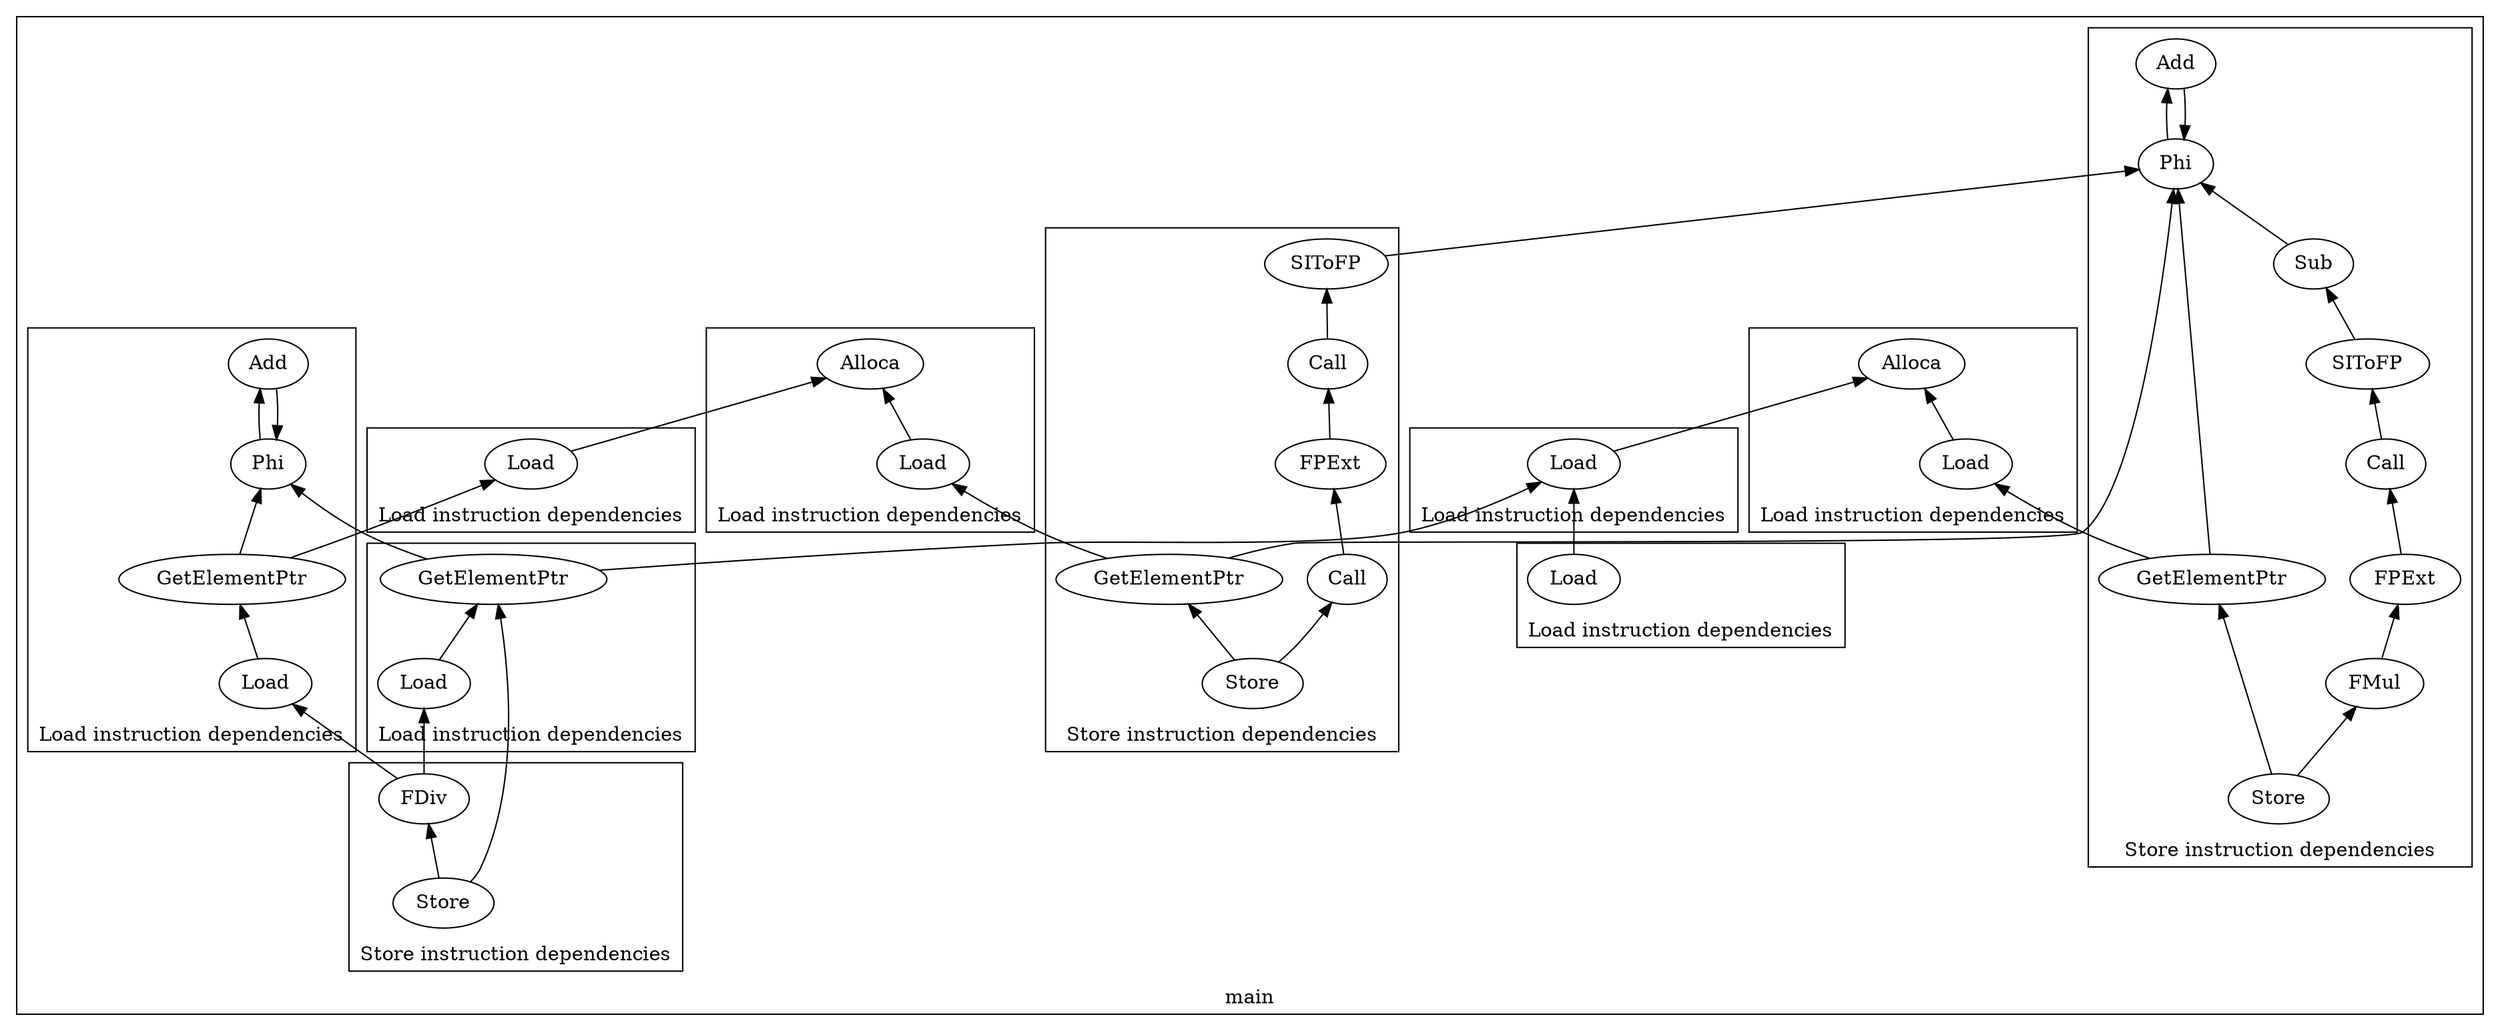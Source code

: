 strict digraph {
rankdir=BT
subgraph {
subgraph {
main_21 [label="Load" comment="  %0 = load ptr, ptr %dvec1, align 8, !dbg !62, !tbaa !63"]
main_21 -> {
main_0
}
main_0 [label="Alloca" comment="  %dvec1 = alloca ptr, align 8"]
main_0 -> {
}
cluster=true
label="Load instruction dependencies"
}
subgraph {
main_24 [label="Store" comment="  store double %mul, ptr %arrayidx, align 8, !dbg !67, !tbaa !68"]
main_24 -> {
main_20
main_23
}
main_20 [label="FMul" comment="  %mul = fmul double %conv5, 0x3FF000001AD7F29B, !dbg !61"]
main_20 -> {
main_19
}
main_19 [label="FPExt" comment="  %conv5 = fpext float %call4 to double, !dbg !60"]
main_19 -> {
main_18
}
main_18 [label="Call" comment="  %call4 = call float @cosf(float noundef %conv) #6, !dbg !60"]
main_18 -> {
main_17
}
main_17 [label="SIToFP" comment="  %conv = sitofp i64 %sub to float, !dbg !59"]
main_17 -> {
main_16
}
main_16 [label="Sub" comment="  %sub = sub nuw nsw i64 2048, %i.018, !dbg !56"]
main_16 -> {
main_14
}
main_14 [label="Phi" comment="  %i.018 = phi i64 [ 0, %entry ], [ %inc, %for.body ]"]
main_14 -> {
main_33
}
main_33 [label="Add" comment="  %inc = add nuw nsw i64 %i.018, 1, !dbg !75"]
main_33 -> {
main_14
}
main_14 [label="Phi" comment="  %i.018 = phi i64 [ 0, %entry ], [ %inc, %for.body ]"]
main_14 -> {
// Cycle
}
main_23 [label="GetElementPtr" comment="  %arrayidx = getelementptr inbounds double, ptr %0, i64 %i.018, !dbg !62"]
main_23 -> {
main_21
main_14
}
main_21 [label="Load" comment="  %0 = load ptr, ptr %dvec1, align 8, !dbg !62, !tbaa !63"]
main_21 -> {
main_0
}
main_0 [label="Alloca" comment="  %dvec1 = alloca ptr, align 8"]
main_0 -> {
}
main_14 [label="Phi" comment="  %i.018 = phi i64 [ 0, %entry ], [ %inc, %for.body ]"]
main_14 -> {
// Cycle
}
cluster=true
label="Store instruction dependencies"
}
subgraph {
main_29 [label="Load" comment="  %2 = load ptr, ptr %dvec2, align 8, !dbg !73, !tbaa !63"]
main_29 -> {
main_1
}
main_1 [label="Alloca" comment="  %dvec2 = alloca ptr, align 8"]
main_1 -> {
}
cluster=true
label="Load instruction dependencies"
}
subgraph {
main_32 [label="Store" comment="  store double %1, ptr %arrayidx10, align 8, !dbg !74, !tbaa !68"]
main_32 -> {
main_28
main_31
}
main_28 [label="Call" comment="  %1 = call double @llvm.fmuladd.f64(double %conv8, double 1.000000e-10, double 1.000000e+00), !dbg !72"]
main_28 -> {
main_27
}
main_27 [label="FPExt" comment="  %conv8 = fpext float %call7 to double, !dbg !71"]
main_27 -> {
main_26
}
main_26 [label="Call" comment="  %call7 = call float @sinf(float noundef %conv6) #6, !dbg !71"]
main_26 -> {
main_25
}
main_25 [label="SIToFP" comment="  %conv6 = sitofp i64 %i.018 to float, !dbg !70"]
main_25 -> {
main_14
}
main_14 [label="Phi" comment="  %i.018 = phi i64 [ 0, %entry ], [ %inc, %for.body ]"]
main_14 -> {
main_33
}
main_33 [label="Add" comment="  %inc = add nuw nsw i64 %i.018, 1, !dbg !75"]
main_33 -> {
main_14
}
main_14 [label="Phi" comment="  %i.018 = phi i64 [ 0, %entry ], [ %inc, %for.body ]"]
main_14 -> {
// Cycle
}
main_31 [label="GetElementPtr" comment="  %arrayidx10 = getelementptr inbounds double, ptr %2, i64 %i.018, !dbg !73"]
main_31 -> {
main_29
main_14
}
main_29 [label="Load" comment="  %2 = load ptr, ptr %dvec2, align 8, !dbg !73, !tbaa !63"]
main_29 -> {
main_1
}
main_1 [label="Alloca" comment="  %dvec2 = alloca ptr, align 8"]
main_1 -> {
}
main_14 [label="Phi" comment="  %i.018 = phi i64 [ 0, %entry ], [ %inc, %for.body ]"]
main_14 -> {
// Cycle
}
cluster=true
label="Store instruction dependencies"
}
subgraph {
main_37 [label="Load" comment="  %3 = load ptr, ptr %dvec1, align 8, !dbg !81, !tbaa !63"]
main_37 -> {
main_0
}
main_0 [label="Alloca" comment="  %dvec1 = alloca ptr, align 8"]
main_0 -> {
}
cluster=true
label="Load instruction dependencies"
}
subgraph {
main_39 [label="Load" comment="  %4 = load ptr, ptr %dvec2, align 8, !dbg !82, !tbaa !63"]
main_39 -> {
main_1
}
main_1 [label="Alloca" comment="  %dvec2 = alloca ptr, align 8"]
main_1 -> {
}
cluster=true
label="Load instruction dependencies"
}
subgraph {
main_54 [label="Load" comment="  %5 = load double, ptr %arrayidx.i, align 8, !dbg !105, !tbaa !68, !alias.scope !87, !noalias !83"]
main_54 -> {
main_53
}
main_53 [label="GetElementPtr" comment="  %arrayidx.i = getelementptr inbounds double, ptr %4, i64 %i.012.i, !dbg !105"]
main_53 -> {
main_39
main_51
}
main_39 [label="Load" comment="  %4 = load ptr, ptr %dvec2, align 8, !dbg !82, !tbaa !63"]
main_39 -> {
main_1
}
main_1 [label="Alloca" comment="  %dvec2 = alloca ptr, align 8"]
main_1 -> {
}
main_51 [label="Phi" comment="  %i.012.i = phi i64 [ 0, %for.cond1.preheader.i ], [ %inc.i, %for.body3.i ]"]
main_51 -> {
main_59
}
main_59 [label="Add" comment="  %inc.i = add nuw nsw i64 %i.012.i, 1, !dbg !109"]
main_59 -> {
main_51
}
main_51 [label="Phi" comment="  %i.012.i = phi i64 [ 0, %for.cond1.preheader.i ], [ %inc.i, %for.body3.i ]"]
main_51 -> {
// Cycle
}
cluster=true
label="Load instruction dependencies"
}
subgraph {
main_56 [label="Load" comment="  %6 = load double, ptr %arrayidx4.i, align 8, !dbg !108, !tbaa !68, !alias.scope !83, !noalias !87"]
main_56 -> {
main_55
}
main_55 [label="GetElementPtr" comment="  %arrayidx4.i = getelementptr inbounds double, ptr %3, i64 %i.012.i, !dbg !107"]
main_55 -> {
main_37
main_51
}
main_37 [label="Load" comment="  %3 = load ptr, ptr %dvec1, align 8, !dbg !81, !tbaa !63"]
main_37 -> {
main_0
}
main_0 [label="Alloca" comment="  %dvec1 = alloca ptr, align 8"]
main_0 -> {
}
main_51 [label="Phi" comment="  %i.012.i = phi i64 [ 0, %for.cond1.preheader.i ], [ %inc.i, %for.body3.i ]"]
main_51 -> {
main_59
}
main_59 [label="Add" comment="  %inc.i = add nuw nsw i64 %i.012.i, 1, !dbg !109"]
main_59 -> {
main_51
}
main_51 [label="Phi" comment="  %i.012.i = phi i64 [ 0, %for.cond1.preheader.i ], [ %inc.i, %for.body3.i ]"]
main_51 -> {
// Cycle
}
cluster=true
label="Load instruction dependencies"
}
subgraph {
main_58 [label="Store" comment="  store double %div.i, ptr %arrayidx4.i, align 8, !dbg !108, !tbaa !68, !alias.scope !83, !noalias !87"]
main_58 -> {
main_57
main_55
}
main_57 [label="FDiv" comment="  %div.i = fdiv double %6, %5, !dbg !108"]
main_57 -> {
main_56
main_54
}
main_56 [label="Load" comment="  %6 = load double, ptr %arrayidx4.i, align 8, !dbg !108, !tbaa !68, !alias.scope !83, !noalias !87"]
main_56 -> {
main_55
}
main_55 [label="GetElementPtr" comment="  %arrayidx4.i = getelementptr inbounds double, ptr %3, i64 %i.012.i, !dbg !107"]
main_55 -> {
main_37
main_51
}
main_37 [label="Load" comment="  %3 = load ptr, ptr %dvec1, align 8, !dbg !81, !tbaa !63"]
main_37 -> {
main_0
}
main_0 [label="Alloca" comment="  %dvec1 = alloca ptr, align 8"]
main_0 -> {
}
main_51 [label="Phi" comment="  %i.012.i = phi i64 [ 0, %for.cond1.preheader.i ], [ %inc.i, %for.body3.i ]"]
main_51 -> {
main_59
}
main_59 [label="Add" comment="  %inc.i = add nuw nsw i64 %i.012.i, 1, !dbg !109"]
main_59 -> {
main_51
}
main_51 [label="Phi" comment="  %i.012.i = phi i64 [ 0, %for.cond1.preheader.i ], [ %inc.i, %for.body3.i ]"]
main_51 -> {
// Cycle
}
main_54 [label="Load" comment="  %5 = load double, ptr %arrayidx.i, align 8, !dbg !105, !tbaa !68, !alias.scope !87, !noalias !83"]
main_54 -> {
main_53
}
main_53 [label="GetElementPtr" comment="  %arrayidx.i = getelementptr inbounds double, ptr %4, i64 %i.012.i, !dbg !105"]
main_53 -> {
main_39
main_51
}
main_39 [label="Load" comment="  %4 = load ptr, ptr %dvec2, align 8, !dbg !82, !tbaa !63"]
main_39 -> {
main_1
}
main_1 [label="Alloca" comment="  %dvec2 = alloca ptr, align 8"]
main_1 -> {
}
main_51 [label="Phi" comment="  %i.012.i = phi i64 [ 0, %for.cond1.preheader.i ], [ %inc.i, %for.body3.i ]"]
main_51 -> {
// Cycle
}
main_55 [label="GetElementPtr" comment="  %arrayidx4.i = getelementptr inbounds double, ptr %3, i64 %i.012.i, !dbg !107"]
main_55 -> {
// Cycle
}
cluster=true
label="Store instruction dependencies"
}
subgraph {
main_68 [label="Load" comment="  %7 = load double, ptr %3, align 8, !dbg !117, !tbaa !68"]
main_68 -> {
main_37
}
main_37 [label="Load" comment="  %3 = load ptr, ptr %dvec1, align 8, !dbg !81, !tbaa !63"]
main_37 -> {
main_0
}
main_0 [label="Alloca" comment="  %dvec1 = alloca ptr, align 8"]
main_0 -> {
}
cluster=true
label="Load instruction dependencies"
}
cluster=true
label="main"
}
subgraph {
cluster=true
label="llvm.lifetime.start.p0"
}
subgraph {
cluster=true
label="posix_memalign"
}
subgraph {
cluster=true
label="printf"
}
subgraph {
cluster=true
label="cosf"
}
subgraph {
cluster=true
label="sinf"
}
subgraph {
cluster=true
label="llvm.fmuladd.f64"
}
subgraph {
cluster=true
label="llvm.lifetime.end.p0"
}
subgraph {
cluster=true
label="llvm.dbg.value"
}
subgraph {
cluster=true
label="llvm.experimental.noalias.scope.decl"
}
}
